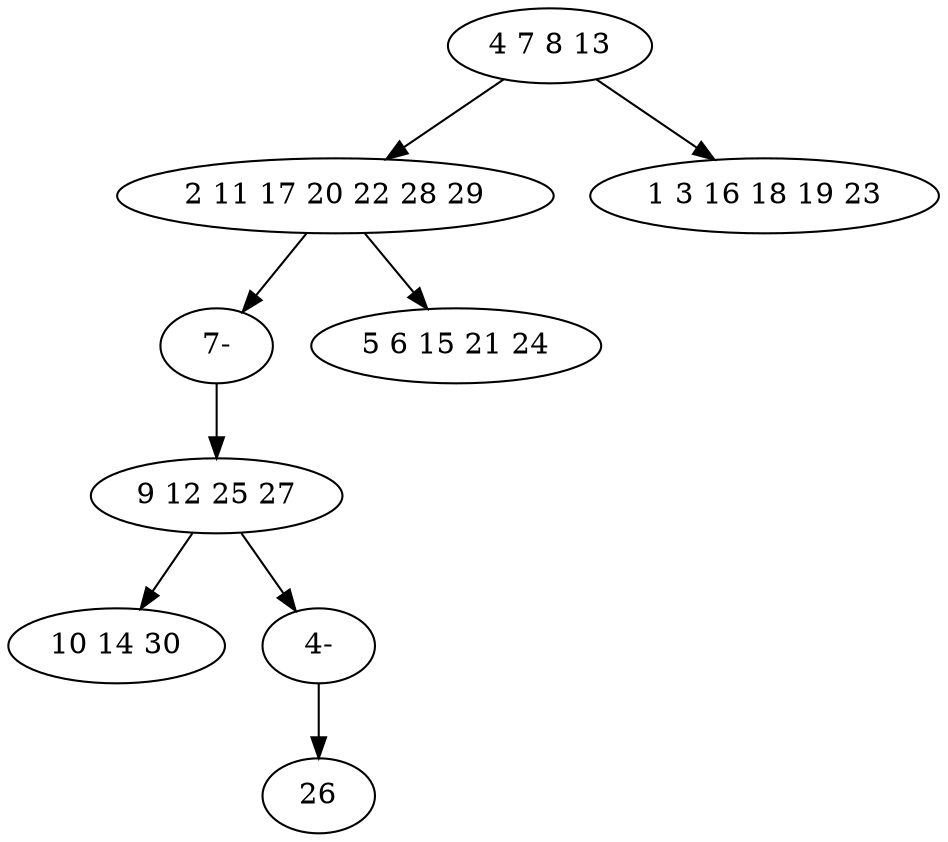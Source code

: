 digraph true_tree {
	"0" -> "1"
	"1" -> "8"
	"2" -> "3"
	"1" -> "4"
	"0" -> "5"
	"2" -> "7"
	"7" -> "6"
	"8" -> "2"
	"0" [label="4 7 8 13"];
	"1" [label="2 11 17 20 22 28 29"];
	"2" [label="9 12 25 27"];
	"3" [label="10 14 30"];
	"4" [label="5 6 15 21 24"];
	"5" [label="1 3 16 18 19 23"];
	"6" [label="26"];
	"7" [label="4-"];
	"8" [label="7-"];
}
